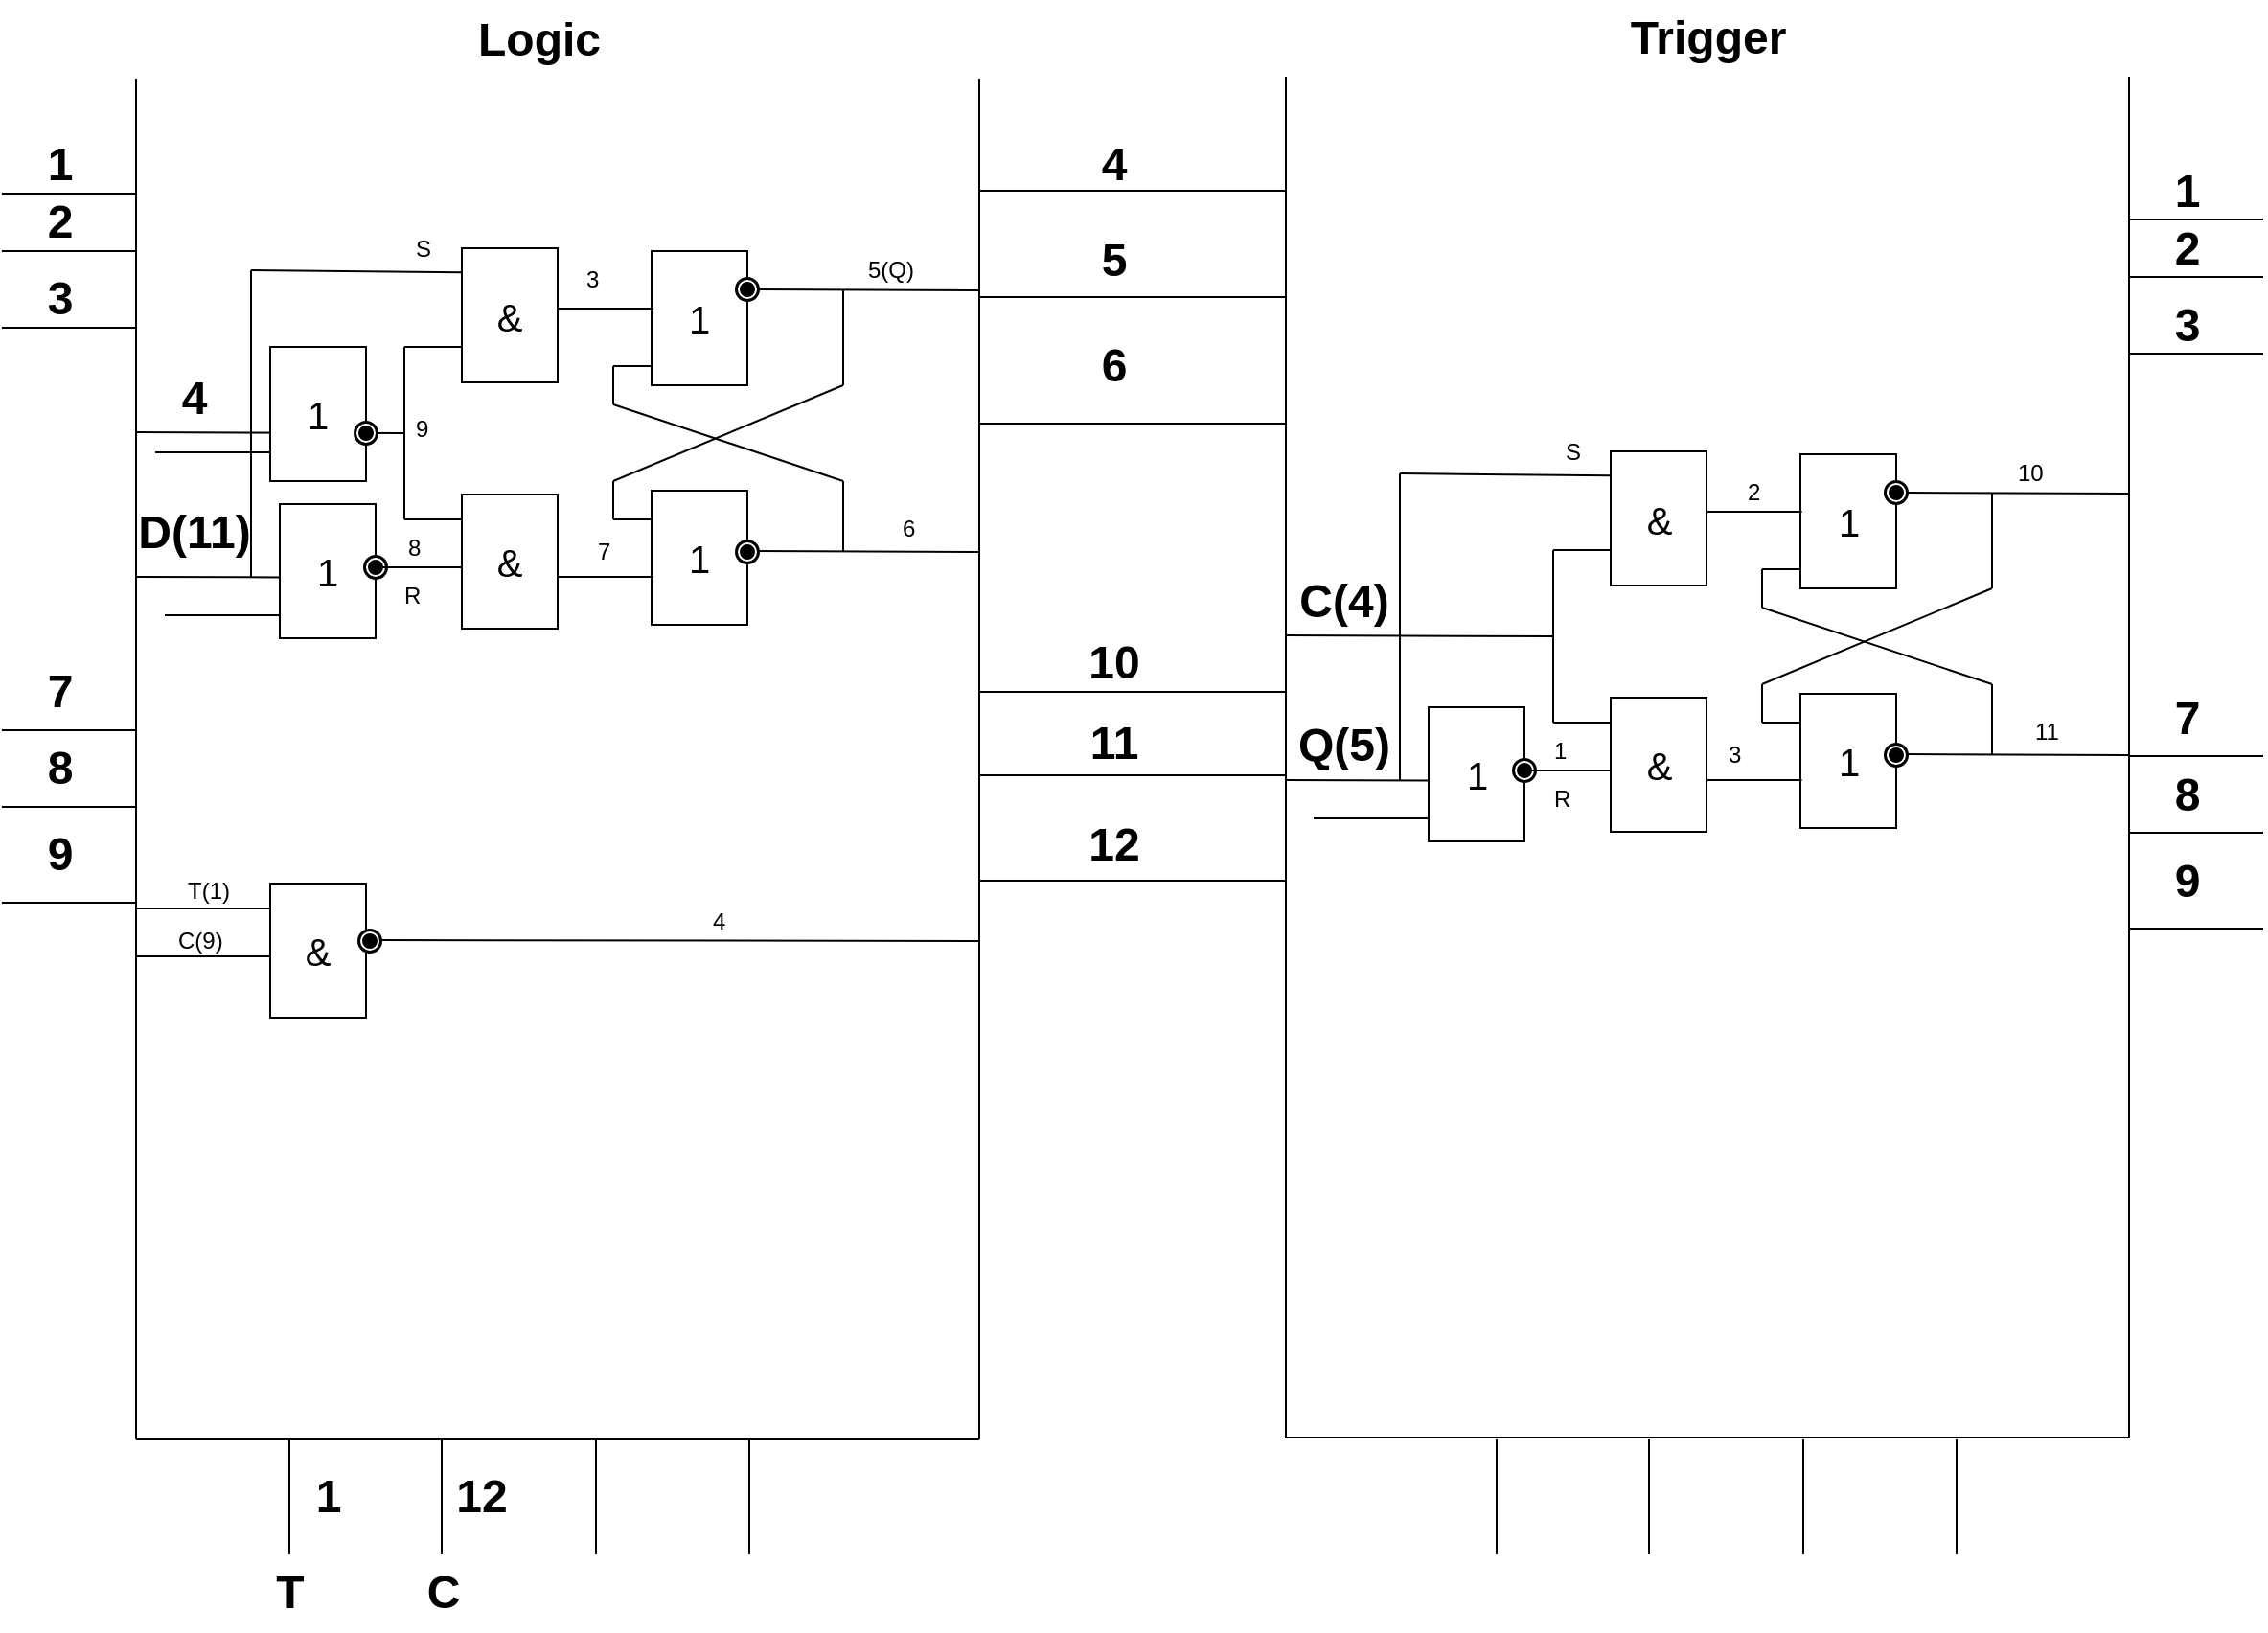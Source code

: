 <mxfile version="11.3.0" type="github" pages="1"><diagram name="Page-1" id="2a216829-ef6e-dabb-86c1-c78162f3ba2b"><mxGraphModel dx="1408" dy="1831" grid="1" gridSize="10" guides="1" tooltips="1" connect="1" arrows="1" fold="1" page="1" pageScale="1" pageWidth="850" pageHeight="1100" background="#ffffff" math="0" shadow="0"><root><mxCell id="0"/><mxCell id="1" parent="0"/><mxCell id="QcOhBygujAu9iTAQGWM9-1" value="" style="endArrow=none;html=1;" parent="1" edge="1"><mxGeometry width="50" height="50" relative="1" as="geometry"><mxPoint x="80" y="730" as="sourcePoint"/><mxPoint x="80" y="20" as="targetPoint"/></mxGeometry></mxCell><mxCell id="QcOhBygujAu9iTAQGWM9-2" value="" style="endArrow=none;html=1;" parent="1" edge="1"><mxGeometry width="50" height="50" relative="1" as="geometry"><mxPoint x="80" y="730" as="sourcePoint"/><mxPoint x="520" y="730" as="targetPoint"/></mxGeometry></mxCell><mxCell id="QcOhBygujAu9iTAQGWM9-3" value="" style="endArrow=none;html=1;" parent="1" edge="1"><mxGeometry width="50" height="50" relative="1" as="geometry"><mxPoint x="520" y="20" as="sourcePoint"/><mxPoint x="520" y="730" as="targetPoint"/></mxGeometry></mxCell><mxCell id="QcOhBygujAu9iTAQGWM9-4" value="Logic" style="text;strokeColor=none;fillColor=none;html=1;fontSize=24;fontStyle=1;verticalAlign=middle;align=center;" parent="1" vertex="1"><mxGeometry x="240" y="-20" width="100" height="40" as="geometry"/></mxCell><mxCell id="QcOhBygujAu9iTAQGWM9-6" value="" style="endArrow=none;html=1;" parent="1" edge="1"><mxGeometry width="50" height="50" relative="1" as="geometry"><mxPoint x="1120" y="19" as="sourcePoint"/><mxPoint x="1120" y="729" as="targetPoint"/></mxGeometry></mxCell><mxCell id="QcOhBygujAu9iTAQGWM9-7" value="" style="endArrow=none;html=1;" parent="1" edge="1"><mxGeometry width="50" height="50" relative="1" as="geometry"><mxPoint x="680" y="729" as="sourcePoint"/><mxPoint x="1120" y="729" as="targetPoint"/></mxGeometry></mxCell><mxCell id="QcOhBygujAu9iTAQGWM9-8" value="" style="endArrow=none;html=1;" parent="1" edge="1"><mxGeometry width="50" height="50" relative="1" as="geometry"><mxPoint x="680" y="729" as="sourcePoint"/><mxPoint x="680" y="19" as="targetPoint"/></mxGeometry></mxCell><mxCell id="QcOhBygujAu9iTAQGWM9-9" value="Trigger" style="text;strokeColor=none;fillColor=none;html=1;fontSize=24;fontStyle=1;verticalAlign=middle;align=center;" parent="1" vertex="1"><mxGeometry x="849.5" y="-21" width="100" height="40" as="geometry"/></mxCell><mxCell id="QcOhBygujAu9iTAQGWM9-10" value="" style="endArrow=none;html=1;" parent="1" edge="1"><mxGeometry width="50" height="50" relative="1" as="geometry"><mxPoint x="160" y="790" as="sourcePoint"/><mxPoint x="160" y="730" as="targetPoint"/></mxGeometry></mxCell><mxCell id="QcOhBygujAu9iTAQGWM9-11" value="" style="endArrow=none;html=1;" parent="1" edge="1"><mxGeometry width="50" height="50" relative="1" as="geometry"><mxPoint x="239.5" y="790" as="sourcePoint"/><mxPoint x="239.5" y="730" as="targetPoint"/></mxGeometry></mxCell><mxCell id="QcOhBygujAu9iTAQGWM9-12" value="" style="endArrow=none;html=1;" parent="1" edge="1"><mxGeometry width="50" height="50" relative="1" as="geometry"><mxPoint x="320" y="790" as="sourcePoint"/><mxPoint x="320" y="730" as="targetPoint"/></mxGeometry></mxCell><mxCell id="QcOhBygujAu9iTAQGWM9-13" value="" style="endArrow=none;html=1;" parent="1" edge="1"><mxGeometry width="50" height="50" relative="1" as="geometry"><mxPoint x="400" y="790" as="sourcePoint"/><mxPoint x="400" y="730" as="targetPoint"/></mxGeometry></mxCell><mxCell id="QcOhBygujAu9iTAQGWM9-28" value="" style="endArrow=none;html=1;" parent="1" edge="1"><mxGeometry width="50" height="50" relative="1" as="geometry"><mxPoint x="10" y="80" as="sourcePoint"/><mxPoint x="80" y="80" as="targetPoint"/></mxGeometry></mxCell><mxCell id="QcOhBygujAu9iTAQGWM9-29" value="" style="endArrow=none;html=1;" parent="1" edge="1"><mxGeometry width="50" height="50" relative="1" as="geometry"><mxPoint x="10" y="110" as="sourcePoint"/><mxPoint x="80" y="110" as="targetPoint"/></mxGeometry></mxCell><mxCell id="QcOhBygujAu9iTAQGWM9-30" value="" style="endArrow=none;html=1;" parent="1" edge="1"><mxGeometry width="50" height="50" relative="1" as="geometry"><mxPoint x="10" y="150" as="sourcePoint"/><mxPoint x="80" y="150" as="targetPoint"/></mxGeometry></mxCell><mxCell id="QcOhBygujAu9iTAQGWM9-31" value="" style="endArrow=none;html=1;" parent="1" edge="1"><mxGeometry width="50" height="50" relative="1" as="geometry"><mxPoint x="10" y="360" as="sourcePoint"/><mxPoint x="80" y="360" as="targetPoint"/></mxGeometry></mxCell><mxCell id="QcOhBygujAu9iTAQGWM9-32" value="" style="endArrow=none;html=1;" parent="1" edge="1"><mxGeometry width="50" height="50" relative="1" as="geometry"><mxPoint x="10" y="400" as="sourcePoint"/><mxPoint x="80" y="400" as="targetPoint"/></mxGeometry></mxCell><mxCell id="QcOhBygujAu9iTAQGWM9-33" value="" style="endArrow=none;html=1;" parent="1" edge="1"><mxGeometry width="50" height="50" relative="1" as="geometry"><mxPoint x="10" y="450" as="sourcePoint"/><mxPoint x="80" y="450" as="targetPoint"/></mxGeometry></mxCell><mxCell id="QcOhBygujAu9iTAQGWM9-34" value="1" style="text;strokeColor=none;fillColor=none;html=1;fontSize=24;fontStyle=1;verticalAlign=middle;align=center;" parent="1" vertex="1"><mxGeometry x="30" y="50" width="20" height="30" as="geometry"/></mxCell><mxCell id="QcOhBygujAu9iTAQGWM9-35" value="2" style="text;strokeColor=none;fillColor=none;html=1;fontSize=24;fontStyle=1;verticalAlign=middle;align=center;" parent="1" vertex="1"><mxGeometry x="30" y="80" width="20" height="30" as="geometry"/></mxCell><mxCell id="QcOhBygujAu9iTAQGWM9-38" value="3" style="text;strokeColor=none;fillColor=none;html=1;fontSize=24;fontStyle=1;verticalAlign=middle;align=center;" parent="1" vertex="1"><mxGeometry x="30" y="120" width="20" height="30" as="geometry"/></mxCell><mxCell id="QcOhBygujAu9iTAQGWM9-42" value="7" style="text;strokeColor=none;fillColor=none;html=1;fontSize=24;fontStyle=1;verticalAlign=middle;align=center;" parent="1" vertex="1"><mxGeometry x="30" y="325" width="20" height="30" as="geometry"/></mxCell><mxCell id="QcOhBygujAu9iTAQGWM9-43" value="8" style="text;strokeColor=none;fillColor=none;html=1;fontSize=24;fontStyle=1;verticalAlign=middle;align=center;" parent="1" vertex="1"><mxGeometry x="30" y="365" width="20" height="30" as="geometry"/></mxCell><mxCell id="QcOhBygujAu9iTAQGWM9-44" value="9" style="text;strokeColor=none;fillColor=none;html=1;fontSize=24;fontStyle=1;verticalAlign=middle;align=center;" parent="1" vertex="1"><mxGeometry x="30" y="410" width="20" height="30" as="geometry"/></mxCell><mxCell id="QcOhBygujAu9iTAQGWM9-115" value="" style="endArrow=none;html=1;" parent="1" edge="1"><mxGeometry width="50" height="50" relative="1" as="geometry"><mxPoint x="520" y="78.5" as="sourcePoint"/><mxPoint x="680" y="78.5" as="targetPoint"/></mxGeometry></mxCell><mxCell id="QcOhBygujAu9iTAQGWM9-116" value="" style="endArrow=none;html=1;" parent="1" edge="1"><mxGeometry width="50" height="50" relative="1" as="geometry"><mxPoint x="520" y="134" as="sourcePoint"/><mxPoint x="680" y="134" as="targetPoint"/></mxGeometry></mxCell><mxCell id="QcOhBygujAu9iTAQGWM9-117" value="" style="endArrow=none;html=1;" parent="1" edge="1"><mxGeometry width="50" height="50" relative="1" as="geometry"><mxPoint x="520" y="200" as="sourcePoint"/><mxPoint x="680" y="200" as="targetPoint"/></mxGeometry></mxCell><mxCell id="QcOhBygujAu9iTAQGWM9-118" value="" style="endArrow=none;html=1;" parent="1" edge="1"><mxGeometry width="50" height="50" relative="1" as="geometry"><mxPoint x="520" y="340" as="sourcePoint"/><mxPoint x="680" y="340" as="targetPoint"/></mxGeometry></mxCell><mxCell id="QcOhBygujAu9iTAQGWM9-119" value="" style="endArrow=none;html=1;" parent="1" edge="1"><mxGeometry width="50" height="50" relative="1" as="geometry"><mxPoint x="520" y="438.5" as="sourcePoint"/><mxPoint x="680" y="438.5" as="targetPoint"/></mxGeometry></mxCell><mxCell id="QcOhBygujAu9iTAQGWM9-120" value="" style="endArrow=none;html=1;" parent="1" edge="1"><mxGeometry width="50" height="50" relative="1" as="geometry"><mxPoint x="520" y="383.5" as="sourcePoint"/><mxPoint x="680" y="383.5" as="targetPoint"/></mxGeometry></mxCell><mxCell id="QcOhBygujAu9iTAQGWM9-121" value="4" style="text;strokeColor=none;fillColor=none;html=1;fontSize=24;fontStyle=1;verticalAlign=middle;align=center;" parent="1" vertex="1"><mxGeometry x="580" y="50" width="20" height="30" as="geometry"/></mxCell><mxCell id="QcOhBygujAu9iTAQGWM9-122" value="5" style="text;strokeColor=none;fillColor=none;html=1;fontSize=24;fontStyle=1;verticalAlign=middle;align=center;" parent="1" vertex="1"><mxGeometry x="580" y="100" width="20" height="30" as="geometry"/></mxCell><mxCell id="QcOhBygujAu9iTAQGWM9-123" value="6" style="text;strokeColor=none;fillColor=none;html=1;fontSize=24;fontStyle=1;verticalAlign=middle;align=center;" parent="1" vertex="1"><mxGeometry x="580" y="155" width="20" height="30" as="geometry"/></mxCell><mxCell id="QcOhBygujAu9iTAQGWM9-124" value="10" style="text;strokeColor=none;fillColor=none;html=1;fontSize=24;fontStyle=1;verticalAlign=middle;align=center;" parent="1" vertex="1"><mxGeometry x="580" y="310" width="20" height="30" as="geometry"/></mxCell><mxCell id="QcOhBygujAu9iTAQGWM9-125" value="11" style="text;strokeColor=none;fillColor=none;html=1;fontSize=24;fontStyle=1;verticalAlign=middle;align=center;" parent="1" vertex="1"><mxGeometry x="580" y="352" width="20" height="30" as="geometry"/></mxCell><mxCell id="QcOhBygujAu9iTAQGWM9-126" value="12" style="text;strokeColor=none;fillColor=none;html=1;fontSize=24;fontStyle=1;verticalAlign=middle;align=center;" parent="1" vertex="1"><mxGeometry x="580" y="404.5" width="20" height="30" as="geometry"/></mxCell><mxCell id="QcOhBygujAu9iTAQGWM9-155" value="1" style="text;strokeColor=none;fillColor=none;html=1;fontSize=24;fontStyle=1;verticalAlign=middle;align=center;" parent="1" vertex="1"><mxGeometry x="1140" y="63.5" width="20" height="30" as="geometry"/></mxCell><mxCell id="QcOhBygujAu9iTAQGWM9-156" value="" style="endArrow=none;html=1;" parent="1" edge="1"><mxGeometry width="50" height="50" relative="1" as="geometry"><mxPoint x="1120" y="93.5" as="sourcePoint"/><mxPoint x="1190" y="93.5" as="targetPoint"/></mxGeometry></mxCell><mxCell id="QcOhBygujAu9iTAQGWM9-157" value="2" style="text;strokeColor=none;fillColor=none;html=1;fontSize=24;fontStyle=1;verticalAlign=middle;align=center;" parent="1" vertex="1"><mxGeometry x="1140" y="93.5" width="20" height="30" as="geometry"/></mxCell><mxCell id="QcOhBygujAu9iTAQGWM9-158" value="" style="endArrow=none;html=1;" parent="1" edge="1"><mxGeometry width="50" height="50" relative="1" as="geometry"><mxPoint x="1120" y="123.5" as="sourcePoint"/><mxPoint x="1190" y="123.5" as="targetPoint"/></mxGeometry></mxCell><mxCell id="QcOhBygujAu9iTAQGWM9-159" value="3" style="text;strokeColor=none;fillColor=none;html=1;fontSize=24;fontStyle=1;verticalAlign=middle;align=center;" parent="1" vertex="1"><mxGeometry x="1140" y="133.5" width="20" height="30" as="geometry"/></mxCell><mxCell id="QcOhBygujAu9iTAQGWM9-160" value="" style="endArrow=none;html=1;" parent="1" edge="1"><mxGeometry width="50" height="50" relative="1" as="geometry"><mxPoint x="1120" y="163.5" as="sourcePoint"/><mxPoint x="1190" y="163.5" as="targetPoint"/></mxGeometry></mxCell><mxCell id="QcOhBygujAu9iTAQGWM9-161" value="7" style="text;strokeColor=none;fillColor=none;html=1;fontSize=24;fontStyle=1;verticalAlign=middle;align=center;" parent="1" vertex="1"><mxGeometry x="1140" y="338.5" width="20" height="30" as="geometry"/></mxCell><mxCell id="QcOhBygujAu9iTAQGWM9-162" value="" style="endArrow=none;html=1;" parent="1" edge="1"><mxGeometry width="50" height="50" relative="1" as="geometry"><mxPoint x="1120" y="373.5" as="sourcePoint"/><mxPoint x="1190" y="373.5" as="targetPoint"/></mxGeometry></mxCell><mxCell id="QcOhBygujAu9iTAQGWM9-163" value="8" style="text;strokeColor=none;fillColor=none;html=1;fontSize=24;fontStyle=1;verticalAlign=middle;align=center;" parent="1" vertex="1"><mxGeometry x="1140" y="378.5" width="20" height="30" as="geometry"/></mxCell><mxCell id="QcOhBygujAu9iTAQGWM9-164" value="" style="endArrow=none;html=1;" parent="1" edge="1"><mxGeometry width="50" height="50" relative="1" as="geometry"><mxPoint x="1120" y="413.5" as="sourcePoint"/><mxPoint x="1190" y="413.5" as="targetPoint"/></mxGeometry></mxCell><mxCell id="QcOhBygujAu9iTAQGWM9-165" value="9" style="text;strokeColor=none;fillColor=none;html=1;fontSize=24;fontStyle=1;verticalAlign=middle;align=center;" parent="1" vertex="1"><mxGeometry x="1140" y="423.5" width="20" height="30" as="geometry"/></mxCell><mxCell id="QcOhBygujAu9iTAQGWM9-166" value="" style="endArrow=none;html=1;" parent="1" edge="1"><mxGeometry width="50" height="50" relative="1" as="geometry"><mxPoint x="1120" y="463.5" as="sourcePoint"/><mxPoint x="1190" y="463.5" as="targetPoint"/></mxGeometry></mxCell><mxCell id="6IXHqmFnPE0BADlCog1M-3" value="" style="endArrow=none;html=1;" parent="1" edge="1"><mxGeometry width="50" height="50" relative="1" as="geometry"><mxPoint x="790" y="790" as="sourcePoint"/><mxPoint x="790" y="730" as="targetPoint"/></mxGeometry></mxCell><mxCell id="6IXHqmFnPE0BADlCog1M-4" value="" style="endArrow=none;html=1;" parent="1" edge="1"><mxGeometry width="50" height="50" relative="1" as="geometry"><mxPoint x="869.5" y="790" as="sourcePoint"/><mxPoint x="869.5" y="730" as="targetPoint"/></mxGeometry></mxCell><mxCell id="6IXHqmFnPE0BADlCog1M-5" value="" style="endArrow=none;html=1;" parent="1" edge="1"><mxGeometry width="50" height="50" relative="1" as="geometry"><mxPoint x="950" y="790" as="sourcePoint"/><mxPoint x="950" y="730" as="targetPoint"/></mxGeometry></mxCell><mxCell id="6IXHqmFnPE0BADlCog1M-6" value="" style="endArrow=none;html=1;" parent="1" edge="1"><mxGeometry width="50" height="50" relative="1" as="geometry"><mxPoint x="1030" y="790" as="sourcePoint"/><mxPoint x="1030" y="730" as="targetPoint"/></mxGeometry></mxCell><mxCell id="TuWHA-EcQi8E1MhYIuHk-2" value="T" style="text;strokeColor=none;fillColor=none;html=1;fontSize=24;fontStyle=1;verticalAlign=middle;align=center;" parent="1" vertex="1"><mxGeometry x="140" y="790" width="40" height="40" as="geometry"/></mxCell><mxCell id="TuWHA-EcQi8E1MhYIuHk-3" value="C" style="text;strokeColor=none;fillColor=none;html=1;fontSize=24;fontStyle=1;verticalAlign=middle;align=center;" parent="1" vertex="1"><mxGeometry x="220" y="790" width="40" height="40" as="geometry"/></mxCell><mxCell id="TuWHA-EcQi8E1MhYIuHk-4" value="1" style="text;strokeColor=none;fillColor=none;html=1;fontSize=24;fontStyle=1;verticalAlign=middle;align=center;" parent="1" vertex="1"><mxGeometry x="160" y="740" width="40" height="40" as="geometry"/></mxCell><mxCell id="TuWHA-EcQi8E1MhYIuHk-5" value="12" style="text;strokeColor=none;fillColor=none;html=1;fontSize=24;fontStyle=1;verticalAlign=middle;align=center;" parent="1" vertex="1"><mxGeometry x="240" y="740" width="40" height="40" as="geometry"/></mxCell><mxCell id="wZgjMGQ-wD_K5pIDfRa7-3" value="" style="endArrow=none;html=1;" parent="1" edge="1"><mxGeometry width="50" height="50" relative="1" as="geometry"><mxPoint x="80" y="204.5" as="sourcePoint"/><mxPoint x="220" y="205" as="targetPoint"/></mxGeometry></mxCell><mxCell id="wZgjMGQ-wD_K5pIDfRa7-5" value="" style="endArrow=none;html=1;entryX=-0.001;entryY=0.546;entryDx=0;entryDy=0;entryPerimeter=0;" parent="1" target="wZgjMGQ-wD_K5pIDfRa7-8" edge="1"><mxGeometry width="50" height="50" relative="1" as="geometry"><mxPoint x="80" y="280" as="sourcePoint"/><mxPoint x="140" y="280" as="targetPoint"/></mxGeometry></mxCell><mxCell id="wZgjMGQ-wD_K5pIDfRa7-6" value="4" style="text;strokeColor=none;fillColor=none;html=1;fontSize=24;fontStyle=1;verticalAlign=middle;align=center;" parent="1" vertex="1"><mxGeometry x="90" y="166.5" width="40" height="40" as="geometry"/></mxCell><mxCell id="wZgjMGQ-wD_K5pIDfRa7-7" value="D(11)" style="text;strokeColor=none;fillColor=none;html=1;fontSize=24;fontStyle=1;verticalAlign=middle;align=center;" parent="1" vertex="1"><mxGeometry x="90" y="237" width="40" height="40" as="geometry"/></mxCell><mxCell id="wZgjMGQ-wD_K5pIDfRa7-8" value="&lt;font style=&quot;font-size: 20px&quot;&gt;1&lt;/font&gt;" style="rounded=0;whiteSpace=wrap;html=1;" parent="1" vertex="1"><mxGeometry x="155" y="242" width="50" height="70" as="geometry"/></mxCell><mxCell id="wZgjMGQ-wD_K5pIDfRa7-9" value="" style="endArrow=none;html=1;" parent="1" edge="1"><mxGeometry width="50" height="50" relative="1" as="geometry"><mxPoint x="95" y="300" as="sourcePoint"/><mxPoint x="155" y="300" as="targetPoint"/></mxGeometry></mxCell><mxCell id="wZgjMGQ-wD_K5pIDfRa7-10" value="" style="shape=mxgraph.bpmn.shape;html=1;verticalLabelPosition=bottom;labelBackgroundColor=#ffffff;verticalAlign=top;align=center;perimeter=ellipsePerimeter;outlineConnect=0;outline=end;symbol=terminate;" parent="1" vertex="1"><mxGeometry x="200" y="270" width="10" height="10" as="geometry"/></mxCell><mxCell id="wZgjMGQ-wD_K5pIDfRa7-11" value="" style="endArrow=none;html=1;" parent="1" edge="1"><mxGeometry width="50" height="50" relative="1" as="geometry"><mxPoint x="140" y="280" as="sourcePoint"/><mxPoint x="140" y="120" as="targetPoint"/></mxGeometry></mxCell><mxCell id="wZgjMGQ-wD_K5pIDfRa7-12" value="" style="endArrow=none;html=1;entryX=-0.001;entryY=0.181;entryDx=0;entryDy=0;entryPerimeter=0;" parent="1" target="wZgjMGQ-wD_K5pIDfRa7-13" edge="1"><mxGeometry width="50" height="50" relative="1" as="geometry"><mxPoint x="140" y="120" as="sourcePoint"/><mxPoint x="220" y="124" as="targetPoint"/></mxGeometry></mxCell><mxCell id="wZgjMGQ-wD_K5pIDfRa7-13" value="&lt;font style=&quot;font-size: 20px&quot;&gt;&amp;amp;&lt;/font&gt;" style="rounded=0;whiteSpace=wrap;html=1;" parent="1" vertex="1"><mxGeometry x="250" y="108.5" width="50" height="70" as="geometry"/></mxCell><mxCell id="wZgjMGQ-wD_K5pIDfRa7-14" value="" style="endArrow=none;html=1;" parent="1" edge="1"><mxGeometry width="50" height="50" relative="1" as="geometry"><mxPoint x="220" y="250" as="sourcePoint"/><mxPoint x="220" y="160" as="targetPoint"/></mxGeometry></mxCell><mxCell id="wZgjMGQ-wD_K5pIDfRa7-15" value="" style="endArrow=none;html=1;entryX=-0.004;entryY=0.736;entryDx=0;entryDy=0;entryPerimeter=0;" parent="1" target="wZgjMGQ-wD_K5pIDfRa7-13" edge="1"><mxGeometry width="50" height="50" relative="1" as="geometry"><mxPoint x="220" y="160" as="sourcePoint"/><mxPoint x="230" y="160" as="targetPoint"/></mxGeometry></mxCell><mxCell id="wZgjMGQ-wD_K5pIDfRa7-16" value="&lt;font style=&quot;font-size: 20px&quot;&gt;&amp;amp;&lt;/font&gt;" style="rounded=0;whiteSpace=wrap;html=1;" parent="1" vertex="1"><mxGeometry x="250" y="237" width="50" height="70" as="geometry"/></mxCell><mxCell id="wZgjMGQ-wD_K5pIDfRa7-17" value="" style="endArrow=none;html=1;entryX=-0.004;entryY=0.736;entryDx=0;entryDy=0;entryPerimeter=0;" parent="1" edge="1"><mxGeometry width="50" height="50" relative="1" as="geometry"><mxPoint x="220" y="250" as="sourcePoint"/><mxPoint x="249.8" y="250.02" as="targetPoint"/></mxGeometry></mxCell><mxCell id="wZgjMGQ-wD_K5pIDfRa7-18" value="" style="endArrow=none;html=1;" parent="1" edge="1"><mxGeometry width="50" height="50" relative="1" as="geometry"><mxPoint x="205" y="275" as="sourcePoint"/><mxPoint x="250" y="275" as="targetPoint"/></mxGeometry></mxCell><mxCell id="wZgjMGQ-wD_K5pIDfRa7-21" value="" style="endArrow=none;html=1;" parent="1" edge="1"><mxGeometry width="50" height="50" relative="1" as="geometry"><mxPoint x="449" y="130" as="sourcePoint"/><mxPoint x="449" y="180" as="targetPoint"/></mxGeometry></mxCell><mxCell id="wZgjMGQ-wD_K5pIDfRa7-22" value="" style="endArrow=none;html=1;" parent="1" edge="1"><mxGeometry width="50" height="50" relative="1" as="geometry"><mxPoint x="449" y="230" as="sourcePoint"/><mxPoint x="449" y="266.5" as="targetPoint"/></mxGeometry></mxCell><mxCell id="wZgjMGQ-wD_K5pIDfRa7-24" value="" style="endArrow=none;html=1;exitX=0.855;exitY=0.145;exitDx=0;exitDy=0;exitPerimeter=0;" parent="1" edge="1"><mxGeometry width="50" height="50" relative="1" as="geometry"><mxPoint x="404" y="266.5" as="sourcePoint"/><mxPoint x="520" y="267" as="targetPoint"/></mxGeometry></mxCell><mxCell id="wZgjMGQ-wD_K5pIDfRa7-25" value="&lt;font style=&quot;font-size: 20px&quot;&gt;1&lt;/font&gt;" style="rounded=0;whiteSpace=wrap;html=1;" parent="1" vertex="1"><mxGeometry x="349" y="235" width="50" height="70" as="geometry"/></mxCell><mxCell id="wZgjMGQ-wD_K5pIDfRa7-26" value="" style="endArrow=none;html=1;exitX=0;exitY=0.857;exitDx=0;exitDy=0;exitPerimeter=0;" parent="1" edge="1"><mxGeometry width="50" height="50" relative="1" as="geometry"><mxPoint x="349" y="250" as="sourcePoint"/><mxPoint x="329" y="250.01" as="targetPoint"/></mxGeometry></mxCell><mxCell id="wZgjMGQ-wD_K5pIDfRa7-27" value="" style="endArrow=none;html=1;" parent="1" edge="1"><mxGeometry width="50" height="50" relative="1" as="geometry"><mxPoint x="329" y="230" as="sourcePoint"/><mxPoint x="329" y="250" as="targetPoint"/></mxGeometry></mxCell><mxCell id="wZgjMGQ-wD_K5pIDfRa7-28" value="" style="endArrow=none;html=1;" parent="1" edge="1"><mxGeometry width="50" height="50" relative="1" as="geometry"><mxPoint x="329" y="230" as="sourcePoint"/><mxPoint x="449" y="180" as="targetPoint"/></mxGeometry></mxCell><mxCell id="wZgjMGQ-wD_K5pIDfRa7-29" value="" style="endArrow=none;html=1;" parent="1" edge="1"><mxGeometry width="50" height="50" relative="1" as="geometry"><mxPoint x="329" y="190" as="sourcePoint"/><mxPoint x="449" y="230" as="targetPoint"/></mxGeometry></mxCell><mxCell id="wZgjMGQ-wD_K5pIDfRa7-30" value="" style="endArrow=none;html=1;" parent="1" edge="1"><mxGeometry width="50" height="50" relative="1" as="geometry"><mxPoint x="329" y="170" as="sourcePoint"/><mxPoint x="329" y="190" as="targetPoint"/></mxGeometry></mxCell><mxCell id="wZgjMGQ-wD_K5pIDfRa7-31" value="" style="endArrow=none;html=1;exitX=0;exitY=0.857;exitDx=0;exitDy=0;exitPerimeter=0;" parent="1" source="wZgjMGQ-wD_K5pIDfRa7-32" edge="1"><mxGeometry width="50" height="50" relative="1" as="geometry"><mxPoint x="329" y="150" as="sourcePoint"/><mxPoint x="329" y="170" as="targetPoint"/></mxGeometry></mxCell><mxCell id="wZgjMGQ-wD_K5pIDfRa7-32" value="&lt;font style=&quot;font-size: 20px&quot;&gt;1&lt;/font&gt;" style="rounded=0;whiteSpace=wrap;html=1;" parent="1" vertex="1"><mxGeometry x="349" y="110" width="50" height="70" as="geometry"/></mxCell><mxCell id="wZgjMGQ-wD_K5pIDfRa7-33" value="" style="endArrow=none;html=1;entryX=-0.004;entryY=0.736;entryDx=0;entryDy=0;entryPerimeter=0;exitX=1.001;exitY=0.45;exitDx=0;exitDy=0;exitPerimeter=0;" parent="1" source="wZgjMGQ-wD_K5pIDfRa7-13" edge="1"><mxGeometry width="50" height="50" relative="1" as="geometry"><mxPoint x="320" y="140" as="sourcePoint"/><mxPoint x="349.8" y="140.02" as="targetPoint"/></mxGeometry></mxCell><mxCell id="wZgjMGQ-wD_K5pIDfRa7-34" value="" style="endArrow=none;html=1;entryX=-0.004;entryY=0.736;entryDx=0;entryDy=0;entryPerimeter=0;exitX=1.001;exitY=0.45;exitDx=0;exitDy=0;exitPerimeter=0;" parent="1" edge="1"><mxGeometry width="50" height="50" relative="1" as="geometry"><mxPoint x="300" y="280" as="sourcePoint"/><mxPoint x="349.75" y="280.02" as="targetPoint"/></mxGeometry></mxCell><mxCell id="wZgjMGQ-wD_K5pIDfRa7-36" value="" style="shape=mxgraph.bpmn.shape;html=1;verticalLabelPosition=bottom;labelBackgroundColor=#ffffff;verticalAlign=top;align=center;perimeter=ellipsePerimeter;outlineConnect=0;outline=end;symbol=terminate;" parent="1" vertex="1"><mxGeometry x="394" y="262" width="10" height="10" as="geometry"/></mxCell><mxCell id="wZgjMGQ-wD_K5pIDfRa7-37" value="" style="shape=mxgraph.bpmn.shape;html=1;verticalLabelPosition=bottom;labelBackgroundColor=#ffffff;verticalAlign=top;align=center;perimeter=ellipsePerimeter;outlineConnect=0;outline=end;symbol=terminate;" parent="1" vertex="1"><mxGeometry x="394" y="125" width="10" height="10" as="geometry"/></mxCell><mxCell id="wZgjMGQ-wD_K5pIDfRa7-38" value="" style="endArrow=none;html=1;exitX=0.855;exitY=0.145;exitDx=0;exitDy=0;exitPerimeter=0;" parent="1" edge="1"><mxGeometry width="50" height="50" relative="1" as="geometry"><mxPoint x="404" y="130" as="sourcePoint"/><mxPoint x="520" y="130.5" as="targetPoint"/></mxGeometry></mxCell><mxCell id="wZgjMGQ-wD_K5pIDfRa7-39" value="3" style="text;html=1;resizable=0;points=[];autosize=1;align=left;verticalAlign=top;spacingTop=-4;" parent="1" vertex="1"><mxGeometry x="313" y="115" width="20" height="20" as="geometry"/></mxCell><mxCell id="wZgjMGQ-wD_K5pIDfRa7-40" value="7" style="text;html=1;resizable=0;points=[];autosize=1;align=left;verticalAlign=top;spacingTop=-4;" parent="1" vertex="1"><mxGeometry x="319" y="257" width="20" height="20" as="geometry"/></mxCell><mxCell id="wZgjMGQ-wD_K5pIDfRa7-41" value="5(Q)" style="text;html=1;resizable=0;points=[];autosize=1;align=left;verticalAlign=top;spacingTop=-4;" parent="1" vertex="1"><mxGeometry x="460" y="110" width="40" height="20" as="geometry"/></mxCell><mxCell id="8BznFX4S3IFrKXyHmRWe-1" value="R" style="text;html=1;resizable=0;points=[];autosize=1;align=left;verticalAlign=top;spacingTop=-4;" parent="1" vertex="1"><mxGeometry x="218" y="280" width="20" height="20" as="geometry"/></mxCell><mxCell id="8BznFX4S3IFrKXyHmRWe-2" value="S" style="text;html=1;resizable=0;points=[];autosize=1;align=left;verticalAlign=top;spacingTop=-4;" parent="1" vertex="1"><mxGeometry x="224" y="99" width="20" height="20" as="geometry"/></mxCell><mxCell id="8BznFX4S3IFrKXyHmRWe-3" value="&lt;font style=&quot;font-size: 20px&quot;&gt;1&lt;/font&gt;" style="rounded=0;whiteSpace=wrap;html=1;" parent="1" vertex="1"><mxGeometry x="150" y="160" width="50" height="70" as="geometry"/></mxCell><mxCell id="8BznFX4S3IFrKXyHmRWe-4" value="" style="shape=mxgraph.bpmn.shape;html=1;verticalLabelPosition=bottom;labelBackgroundColor=#ffffff;verticalAlign=top;align=center;perimeter=ellipsePerimeter;outlineConnect=0;outline=end;symbol=terminate;" parent="1" vertex="1"><mxGeometry x="195" y="200" width="10" height="10" as="geometry"/></mxCell><mxCell id="8BznFX4S3IFrKXyHmRWe-5" value="" style="endArrow=none;html=1;" parent="1" edge="1"><mxGeometry width="50" height="50" relative="1" as="geometry"><mxPoint x="90" y="215" as="sourcePoint"/><mxPoint x="150" y="215" as="targetPoint"/></mxGeometry></mxCell><mxCell id="8BznFX4S3IFrKXyHmRWe-81" value="6" style="text;html=1;resizable=0;points=[];autosize=1;align=left;verticalAlign=top;spacingTop=-4;" parent="1" vertex="1"><mxGeometry x="478" y="245" width="20" height="20" as="geometry"/></mxCell><mxCell id="8BznFX4S3IFrKXyHmRWe-82" value="8" style="text;html=1;resizable=0;points=[];autosize=1;align=left;verticalAlign=top;spacingTop=-4;" parent="1" vertex="1"><mxGeometry x="220" y="255" width="20" height="20" as="geometry"/></mxCell><mxCell id="8BznFX4S3IFrKXyHmRWe-86" value="C(4)" style="text;strokeColor=none;fillColor=none;html=1;fontSize=24;fontStyle=1;verticalAlign=middle;align=center;" parent="1" vertex="1"><mxGeometry x="689.5" y="272.5" width="40" height="40" as="geometry"/></mxCell><mxCell id="8BznFX4S3IFrKXyHmRWe-87" value="Q(5)" style="text;strokeColor=none;fillColor=none;html=1;fontSize=24;fontStyle=1;verticalAlign=middle;align=center;" parent="1" vertex="1"><mxGeometry x="689.5" y="348" width="40" height="40" as="geometry"/></mxCell><mxCell id="8BznFX4S3IFrKXyHmRWe-88" value="&lt;font style=&quot;font-size: 20px&quot;&gt;1&lt;/font&gt;" style="rounded=0;whiteSpace=wrap;html=1;" parent="1" vertex="1"><mxGeometry x="754.5" y="348" width="50" height="70" as="geometry"/></mxCell><mxCell id="8BznFX4S3IFrKXyHmRWe-89" value="" style="endArrow=none;html=1;" parent="1" edge="1"><mxGeometry width="50" height="50" relative="1" as="geometry"><mxPoint x="694.5" y="406" as="sourcePoint"/><mxPoint x="754.5" y="406" as="targetPoint"/></mxGeometry></mxCell><mxCell id="8BznFX4S3IFrKXyHmRWe-90" value="" style="shape=mxgraph.bpmn.shape;html=1;verticalLabelPosition=bottom;labelBackgroundColor=#ffffff;verticalAlign=top;align=center;perimeter=ellipsePerimeter;outlineConnect=0;outline=end;symbol=terminate;" parent="1" vertex="1"><mxGeometry x="799.5" y="376" width="10" height="10" as="geometry"/></mxCell><mxCell id="8BznFX4S3IFrKXyHmRWe-91" value="" style="endArrow=none;html=1;" parent="1" edge="1"><mxGeometry width="50" height="50" relative="1" as="geometry"><mxPoint x="739.5" y="386" as="sourcePoint"/><mxPoint x="739.5" y="226.0" as="targetPoint"/></mxGeometry></mxCell><mxCell id="8BznFX4S3IFrKXyHmRWe-92" value="" style="endArrow=none;html=1;entryX=-0.001;entryY=0.181;entryDx=0;entryDy=0;entryPerimeter=0;" parent="1" target="8BznFX4S3IFrKXyHmRWe-93" edge="1"><mxGeometry width="50" height="50" relative="1" as="geometry"><mxPoint x="739.5" y="226.0" as="sourcePoint"/><mxPoint x="819.5" y="230" as="targetPoint"/></mxGeometry></mxCell><mxCell id="8BznFX4S3IFrKXyHmRWe-93" value="&lt;font style=&quot;font-size: 20px&quot;&gt;&amp;amp;&lt;/font&gt;" style="rounded=0;whiteSpace=wrap;html=1;" parent="1" vertex="1"><mxGeometry x="849.5" y="214.5" width="50" height="70" as="geometry"/></mxCell><mxCell id="8BznFX4S3IFrKXyHmRWe-94" value="" style="endArrow=none;html=1;" parent="1" edge="1"><mxGeometry width="50" height="50" relative="1" as="geometry"><mxPoint x="819.5" y="356" as="sourcePoint"/><mxPoint x="819.5" y="266.0" as="targetPoint"/></mxGeometry></mxCell><mxCell id="8BznFX4S3IFrKXyHmRWe-95" value="" style="endArrow=none;html=1;entryX=-0.004;entryY=0.736;entryDx=0;entryDy=0;entryPerimeter=0;" parent="1" target="8BznFX4S3IFrKXyHmRWe-93" edge="1"><mxGeometry width="50" height="50" relative="1" as="geometry"><mxPoint x="819.5" y="266.0" as="sourcePoint"/><mxPoint x="829.5" y="266" as="targetPoint"/></mxGeometry></mxCell><mxCell id="8BznFX4S3IFrKXyHmRWe-96" value="&lt;font style=&quot;font-size: 20px&quot;&gt;&amp;amp;&lt;/font&gt;" style="rounded=0;whiteSpace=wrap;html=1;" parent="1" vertex="1"><mxGeometry x="849.5" y="343" width="50" height="70" as="geometry"/></mxCell><mxCell id="8BznFX4S3IFrKXyHmRWe-97" value="" style="endArrow=none;html=1;entryX=-0.004;entryY=0.736;entryDx=0;entryDy=0;entryPerimeter=0;" parent="1" edge="1"><mxGeometry width="50" height="50" relative="1" as="geometry"><mxPoint x="819.5" y="356" as="sourcePoint"/><mxPoint x="849.3" y="356.02" as="targetPoint"/></mxGeometry></mxCell><mxCell id="8BznFX4S3IFrKXyHmRWe-98" value="" style="endArrow=none;html=1;" parent="1" edge="1"><mxGeometry width="50" height="50" relative="1" as="geometry"><mxPoint x="804.5" y="381" as="sourcePoint"/><mxPoint x="849.5" y="381" as="targetPoint"/></mxGeometry></mxCell><mxCell id="8BznFX4S3IFrKXyHmRWe-99" value="" style="endArrow=none;html=1;" parent="1" edge="1"><mxGeometry width="50" height="50" relative="1" as="geometry"><mxPoint x="1048.5" y="236.0" as="sourcePoint"/><mxPoint x="1048.5" y="286" as="targetPoint"/></mxGeometry></mxCell><mxCell id="8BznFX4S3IFrKXyHmRWe-100" value="" style="endArrow=none;html=1;" parent="1" edge="1"><mxGeometry width="50" height="50" relative="1" as="geometry"><mxPoint x="1048.5" y="336" as="sourcePoint"/><mxPoint x="1048.5" y="372.5" as="targetPoint"/></mxGeometry></mxCell><mxCell id="8BznFX4S3IFrKXyHmRWe-101" value="&lt;font style=&quot;font-size: 20px&quot;&gt;1&lt;/font&gt;" style="rounded=0;whiteSpace=wrap;html=1;" parent="1" vertex="1"><mxGeometry x="948.5" y="341" width="50" height="70" as="geometry"/></mxCell><mxCell id="8BznFX4S3IFrKXyHmRWe-102" value="" style="endArrow=none;html=1;exitX=0;exitY=0.857;exitDx=0;exitDy=0;exitPerimeter=0;" parent="1" edge="1"><mxGeometry width="50" height="50" relative="1" as="geometry"><mxPoint x="948.5" y="356" as="sourcePoint"/><mxPoint x="928.5" y="356.01" as="targetPoint"/></mxGeometry></mxCell><mxCell id="8BznFX4S3IFrKXyHmRWe-103" value="" style="endArrow=none;html=1;" parent="1" edge="1"><mxGeometry width="50" height="50" relative="1" as="geometry"><mxPoint x="928.5" y="336" as="sourcePoint"/><mxPoint x="928.5" y="356" as="targetPoint"/></mxGeometry></mxCell><mxCell id="8BznFX4S3IFrKXyHmRWe-104" value="" style="endArrow=none;html=1;" parent="1" edge="1"><mxGeometry width="50" height="50" relative="1" as="geometry"><mxPoint x="928.5" y="336" as="sourcePoint"/><mxPoint x="1048.5" y="286" as="targetPoint"/></mxGeometry></mxCell><mxCell id="8BznFX4S3IFrKXyHmRWe-105" value="" style="endArrow=none;html=1;" parent="1" edge="1"><mxGeometry width="50" height="50" relative="1" as="geometry"><mxPoint x="928.5" y="296" as="sourcePoint"/><mxPoint x="1048.5" y="336" as="targetPoint"/></mxGeometry></mxCell><mxCell id="8BznFX4S3IFrKXyHmRWe-106" value="" style="endArrow=none;html=1;" parent="1" edge="1"><mxGeometry width="50" height="50" relative="1" as="geometry"><mxPoint x="928.5" y="276.0" as="sourcePoint"/><mxPoint x="928.5" y="296" as="targetPoint"/></mxGeometry></mxCell><mxCell id="8BznFX4S3IFrKXyHmRWe-107" value="" style="endArrow=none;html=1;exitX=0;exitY=0.857;exitDx=0;exitDy=0;exitPerimeter=0;" parent="1" source="8BznFX4S3IFrKXyHmRWe-108" edge="1"><mxGeometry width="50" height="50" relative="1" as="geometry"><mxPoint x="928.5" y="256" as="sourcePoint"/><mxPoint x="928.5" y="276.0" as="targetPoint"/></mxGeometry></mxCell><mxCell id="8BznFX4S3IFrKXyHmRWe-108" value="&lt;font style=&quot;font-size: 20px&quot;&gt;1&lt;/font&gt;" style="rounded=0;whiteSpace=wrap;html=1;" parent="1" vertex="1"><mxGeometry x="948.5" y="216" width="50" height="70" as="geometry"/></mxCell><mxCell id="8BznFX4S3IFrKXyHmRWe-109" value="" style="endArrow=none;html=1;entryX=-0.004;entryY=0.736;entryDx=0;entryDy=0;entryPerimeter=0;exitX=1.001;exitY=0.45;exitDx=0;exitDy=0;exitPerimeter=0;" parent="1" source="8BznFX4S3IFrKXyHmRWe-93" edge="1"><mxGeometry width="50" height="50" relative="1" as="geometry"><mxPoint x="919.5" y="246" as="sourcePoint"/><mxPoint x="949.3" y="246.02" as="targetPoint"/></mxGeometry></mxCell><mxCell id="8BznFX4S3IFrKXyHmRWe-110" value="" style="endArrow=none;html=1;entryX=-0.004;entryY=0.736;entryDx=0;entryDy=0;entryPerimeter=0;exitX=1.001;exitY=0.45;exitDx=0;exitDy=0;exitPerimeter=0;" parent="1" edge="1"><mxGeometry width="50" height="50" relative="1" as="geometry"><mxPoint x="899.5" y="386" as="sourcePoint"/><mxPoint x="949.25" y="386.02" as="targetPoint"/></mxGeometry></mxCell><mxCell id="8BznFX4S3IFrKXyHmRWe-111" value="" style="shape=mxgraph.bpmn.shape;html=1;verticalLabelPosition=bottom;labelBackgroundColor=#ffffff;verticalAlign=top;align=center;perimeter=ellipsePerimeter;outlineConnect=0;outline=end;symbol=terminate;" parent="1" vertex="1"><mxGeometry x="993.5" y="368" width="10" height="10" as="geometry"/></mxCell><mxCell id="8BznFX4S3IFrKXyHmRWe-112" value="" style="shape=mxgraph.bpmn.shape;html=1;verticalLabelPosition=bottom;labelBackgroundColor=#ffffff;verticalAlign=top;align=center;perimeter=ellipsePerimeter;outlineConnect=0;outline=end;symbol=terminate;" parent="1" vertex="1"><mxGeometry x="993.5" y="231" width="10" height="10" as="geometry"/></mxCell><mxCell id="8BznFX4S3IFrKXyHmRWe-113" value="11" style="text;html=1;resizable=0;points=[];autosize=1;align=left;verticalAlign=top;spacingTop=-4;" parent="1" vertex="1"><mxGeometry x="1068.5" y="351" width="30" height="20" as="geometry"/></mxCell><mxCell id="8BznFX4S3IFrKXyHmRWe-114" value="R" style="text;html=1;resizable=0;points=[];autosize=1;align=left;verticalAlign=top;spacingTop=-4;" parent="1" vertex="1"><mxGeometry x="817.5" y="386" width="20" height="20" as="geometry"/></mxCell><mxCell id="8BznFX4S3IFrKXyHmRWe-115" value="S" style="text;html=1;resizable=0;points=[];autosize=1;align=left;verticalAlign=top;spacingTop=-4;" parent="1" vertex="1"><mxGeometry x="823.5" y="205" width="20" height="20" as="geometry"/></mxCell><mxCell id="8BznFX4S3IFrKXyHmRWe-116" value="10" style="text;html=1;resizable=0;points=[];autosize=1;align=left;verticalAlign=top;spacingTop=-4;" parent="1" vertex="1"><mxGeometry x="1059.5" y="216" width="30" height="20" as="geometry"/></mxCell><mxCell id="8BznFX4S3IFrKXyHmRWe-117" value="1" style="text;html=1;resizable=0;points=[];autosize=1;align=left;verticalAlign=top;spacingTop=-4;" parent="1" vertex="1"><mxGeometry x="817.5" y="361" width="20" height="20" as="geometry"/></mxCell><mxCell id="8BznFX4S3IFrKXyHmRWe-118" value="2" style="text;html=1;resizable=0;points=[];autosize=1;align=left;verticalAlign=top;spacingTop=-4;" parent="1" vertex="1"><mxGeometry x="918.5" y="226" width="20" height="20" as="geometry"/></mxCell><mxCell id="8BznFX4S3IFrKXyHmRWe-119" value="3" style="text;html=1;resizable=0;points=[];autosize=1;align=left;verticalAlign=top;spacingTop=-4;" parent="1" vertex="1"><mxGeometry x="909" y="363" width="20" height="20" as="geometry"/></mxCell><mxCell id="8BznFX4S3IFrKXyHmRWe-120" value="" style="endArrow=none;html=1;entryX=-0.001;entryY=0.546;entryDx=0;entryDy=0;entryPerimeter=0;" parent="1" target="8BznFX4S3IFrKXyHmRWe-88" edge="1"><mxGeometry width="50" height="50" relative="1" as="geometry"><mxPoint x="679.5" y="386" as="sourcePoint"/><mxPoint x="739.5" y="386" as="targetPoint"/></mxGeometry></mxCell><mxCell id="8BznFX4S3IFrKXyHmRWe-121" value="" style="endArrow=none;html=1;" parent="1" edge="1"><mxGeometry width="50" height="50" relative="1" as="geometry"><mxPoint x="679.5" y="310.5" as="sourcePoint"/><mxPoint x="819.5" y="311" as="targetPoint"/></mxGeometry></mxCell><mxCell id="8BznFX4S3IFrKXyHmRWe-122" value="" style="endArrow=none;html=1;exitX=0.855;exitY=0.145;exitDx=0;exitDy=0;exitPerimeter=0;" parent="1" edge="1"><mxGeometry width="50" height="50" relative="1" as="geometry"><mxPoint x="1003.5" y="372.5" as="sourcePoint"/><mxPoint x="1119.5" y="373" as="targetPoint"/></mxGeometry></mxCell><mxCell id="8BznFX4S3IFrKXyHmRWe-123" value="" style="endArrow=none;html=1;exitX=0.855;exitY=0.145;exitDx=0;exitDy=0;exitPerimeter=0;" parent="1" edge="1"><mxGeometry width="50" height="50" relative="1" as="geometry"><mxPoint x="1003.5" y="236.0" as="sourcePoint"/><mxPoint x="1119.5" y="236.5" as="targetPoint"/></mxGeometry></mxCell><mxCell id="on5arjpXJESSqb5PbOKf-1" value="" style="endArrow=none;html=1;entryX=-0.004;entryY=0.736;entryDx=0;entryDy=0;entryPerimeter=0;" edge="1" parent="1"><mxGeometry width="50" height="50" relative="1" as="geometry"><mxPoint x="80" y="453" as="sourcePoint"/><mxPoint x="149.8" y="453.02" as="targetPoint"/></mxGeometry></mxCell><mxCell id="on5arjpXJESSqb5PbOKf-2" value="" style="endArrow=none;html=1;" edge="1" parent="1"><mxGeometry width="50" height="50" relative="1" as="geometry"><mxPoint x="80" y="478" as="sourcePoint"/><mxPoint x="150" y="478" as="targetPoint"/></mxGeometry></mxCell><mxCell id="on5arjpXJESSqb5PbOKf-3" value="&lt;font style=&quot;font-size: 20px&quot;&gt;&amp;amp;&lt;/font&gt;" style="rounded=0;whiteSpace=wrap;html=1;" vertex="1" parent="1"><mxGeometry x="150" y="440" width="50" height="70" as="geometry"/></mxCell><mxCell id="on5arjpXJESSqb5PbOKf-4" value="T(1)" style="text;html=1;resizable=0;points=[];autosize=1;align=left;verticalAlign=top;spacingTop=-4;" vertex="1" parent="1"><mxGeometry x="105" y="433.5" width="40" height="20" as="geometry"/></mxCell><mxCell id="on5arjpXJESSqb5PbOKf-5" value="C(9)" style="text;html=1;resizable=0;points=[];autosize=1;align=left;verticalAlign=top;spacingTop=-4;" vertex="1" parent="1"><mxGeometry x="100" y="460" width="40" height="20" as="geometry"/></mxCell><mxCell id="on5arjpXJESSqb5PbOKf-6" value="" style="shape=mxgraph.bpmn.shape;html=1;verticalLabelPosition=bottom;labelBackgroundColor=#ffffff;verticalAlign=top;align=center;perimeter=ellipsePerimeter;outlineConnect=0;outline=end;symbol=terminate;" vertex="1" parent="1"><mxGeometry x="197" y="465" width="10" height="10" as="geometry"/></mxCell><mxCell id="on5arjpXJESSqb5PbOKf-7" value="" style="endArrow=none;html=1;exitX=0.855;exitY=0.145;exitDx=0;exitDy=0;exitPerimeter=0;" edge="1" parent="1"><mxGeometry width="50" height="50" relative="1" as="geometry"><mxPoint x="207" y="469.5" as="sourcePoint"/><mxPoint x="520" y="470" as="targetPoint"/></mxGeometry></mxCell><mxCell id="on5arjpXJESSqb5PbOKf-8" value="4" style="text;html=1;resizable=0;points=[];autosize=1;align=left;verticalAlign=top;spacingTop=-4;" vertex="1" parent="1"><mxGeometry x="379" y="450" width="20" height="20" as="geometry"/></mxCell><mxCell id="on5arjpXJESSqb5PbOKf-9" value="9" style="text;html=1;resizable=0;points=[];autosize=1;align=left;verticalAlign=top;spacingTop=-4;" vertex="1" parent="1"><mxGeometry x="224" y="193" width="20" height="20" as="geometry"/></mxCell></root></mxGraphModel></diagram></mxfile>